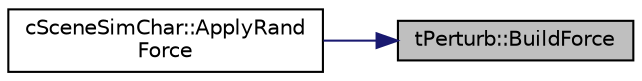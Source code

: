 digraph "tPerturb::BuildForce"
{
 // LATEX_PDF_SIZE
  edge [fontname="Helvetica",fontsize="10",labelfontname="Helvetica",labelfontsize="10"];
  node [fontname="Helvetica",fontsize="10",shape=record];
  rankdir="RL";
  Node1 [label="tPerturb::BuildForce",height=0.2,width=0.4,color="black", fillcolor="grey75", style="filled", fontcolor="black",tooltip=" "];
  Node1 -> Node2 [dir="back",color="midnightblue",fontsize="10",style="solid",fontname="Helvetica"];
  Node2 [label="cSceneSimChar::ApplyRand\lForce",height=0.2,width=0.4,color="black", fillcolor="white", style="filled",URL="$classc_scene_sim_char.html#a2de3c24531c75da5f752f4273694b9a6",tooltip=" "];
}
